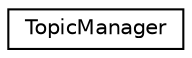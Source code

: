 digraph "Graphical Class Hierarchy"
{
 // LATEX_PDF_SIZE
  edge [fontname="Helvetica",fontsize="10",labelfontname="Helvetica",labelfontsize="10"];
  node [fontname="Helvetica",fontsize="10",shape=record];
  rankdir="LR";
  Node0 [label="TopicManager",height=0.2,width=0.4,color="black", fillcolor="white", style="filled",URL="$classTopicManager.html",tooltip="A singleton class that manages a collection of Topic objects."];
}
